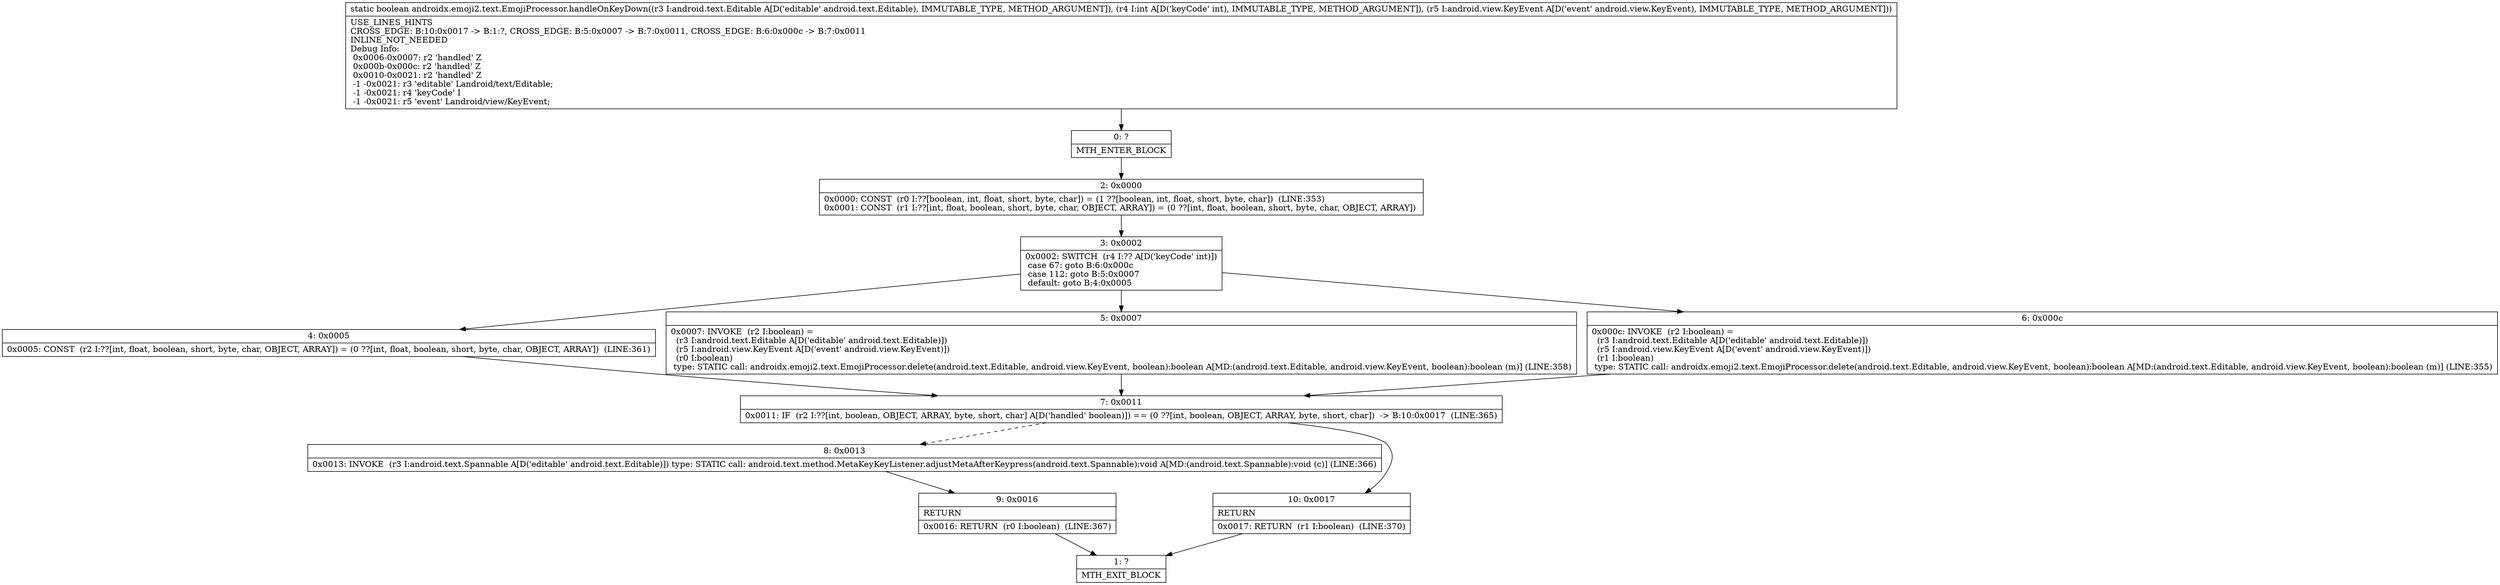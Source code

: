 digraph "CFG forandroidx.emoji2.text.EmojiProcessor.handleOnKeyDown(Landroid\/text\/Editable;ILandroid\/view\/KeyEvent;)Z" {
Node_0 [shape=record,label="{0\:\ ?|MTH_ENTER_BLOCK\l}"];
Node_2 [shape=record,label="{2\:\ 0x0000|0x0000: CONST  (r0 I:??[boolean, int, float, short, byte, char]) = (1 ??[boolean, int, float, short, byte, char])  (LINE:353)\l0x0001: CONST  (r1 I:??[int, float, boolean, short, byte, char, OBJECT, ARRAY]) = (0 ??[int, float, boolean, short, byte, char, OBJECT, ARRAY]) \l}"];
Node_3 [shape=record,label="{3\:\ 0x0002|0x0002: SWITCH  (r4 I:?? A[D('keyCode' int)])\l case 67: goto B:6:0x000c\l case 112: goto B:5:0x0007\l default: goto B:4:0x0005 \l}"];
Node_4 [shape=record,label="{4\:\ 0x0005|0x0005: CONST  (r2 I:??[int, float, boolean, short, byte, char, OBJECT, ARRAY]) = (0 ??[int, float, boolean, short, byte, char, OBJECT, ARRAY])  (LINE:361)\l}"];
Node_7 [shape=record,label="{7\:\ 0x0011|0x0011: IF  (r2 I:??[int, boolean, OBJECT, ARRAY, byte, short, char] A[D('handled' boolean)]) == (0 ??[int, boolean, OBJECT, ARRAY, byte, short, char])  \-\> B:10:0x0017  (LINE:365)\l}"];
Node_8 [shape=record,label="{8\:\ 0x0013|0x0013: INVOKE  (r3 I:android.text.Spannable A[D('editable' android.text.Editable)]) type: STATIC call: android.text.method.MetaKeyKeyListener.adjustMetaAfterKeypress(android.text.Spannable):void A[MD:(android.text.Spannable):void (c)] (LINE:366)\l}"];
Node_9 [shape=record,label="{9\:\ 0x0016|RETURN\l|0x0016: RETURN  (r0 I:boolean)  (LINE:367)\l}"];
Node_1 [shape=record,label="{1\:\ ?|MTH_EXIT_BLOCK\l}"];
Node_10 [shape=record,label="{10\:\ 0x0017|RETURN\l|0x0017: RETURN  (r1 I:boolean)  (LINE:370)\l}"];
Node_5 [shape=record,label="{5\:\ 0x0007|0x0007: INVOKE  (r2 I:boolean) = \l  (r3 I:android.text.Editable A[D('editable' android.text.Editable)])\l  (r5 I:android.view.KeyEvent A[D('event' android.view.KeyEvent)])\l  (r0 I:boolean)\l type: STATIC call: androidx.emoji2.text.EmojiProcessor.delete(android.text.Editable, android.view.KeyEvent, boolean):boolean A[MD:(android.text.Editable, android.view.KeyEvent, boolean):boolean (m)] (LINE:358)\l}"];
Node_6 [shape=record,label="{6\:\ 0x000c|0x000c: INVOKE  (r2 I:boolean) = \l  (r3 I:android.text.Editable A[D('editable' android.text.Editable)])\l  (r5 I:android.view.KeyEvent A[D('event' android.view.KeyEvent)])\l  (r1 I:boolean)\l type: STATIC call: androidx.emoji2.text.EmojiProcessor.delete(android.text.Editable, android.view.KeyEvent, boolean):boolean A[MD:(android.text.Editable, android.view.KeyEvent, boolean):boolean (m)] (LINE:355)\l}"];
MethodNode[shape=record,label="{static boolean androidx.emoji2.text.EmojiProcessor.handleOnKeyDown((r3 I:android.text.Editable A[D('editable' android.text.Editable), IMMUTABLE_TYPE, METHOD_ARGUMENT]), (r4 I:int A[D('keyCode' int), IMMUTABLE_TYPE, METHOD_ARGUMENT]), (r5 I:android.view.KeyEvent A[D('event' android.view.KeyEvent), IMMUTABLE_TYPE, METHOD_ARGUMENT]))  | USE_LINES_HINTS\lCROSS_EDGE: B:10:0x0017 \-\> B:1:?, CROSS_EDGE: B:5:0x0007 \-\> B:7:0x0011, CROSS_EDGE: B:6:0x000c \-\> B:7:0x0011\lINLINE_NOT_NEEDED\lDebug Info:\l  0x0006\-0x0007: r2 'handled' Z\l  0x000b\-0x000c: r2 'handled' Z\l  0x0010\-0x0021: r2 'handled' Z\l  \-1 \-0x0021: r3 'editable' Landroid\/text\/Editable;\l  \-1 \-0x0021: r4 'keyCode' I\l  \-1 \-0x0021: r5 'event' Landroid\/view\/KeyEvent;\l}"];
MethodNode -> Node_0;Node_0 -> Node_2;
Node_2 -> Node_3;
Node_3 -> Node_4;
Node_3 -> Node_5;
Node_3 -> Node_6;
Node_4 -> Node_7;
Node_7 -> Node_8[style=dashed];
Node_7 -> Node_10;
Node_8 -> Node_9;
Node_9 -> Node_1;
Node_10 -> Node_1;
Node_5 -> Node_7;
Node_6 -> Node_7;
}

